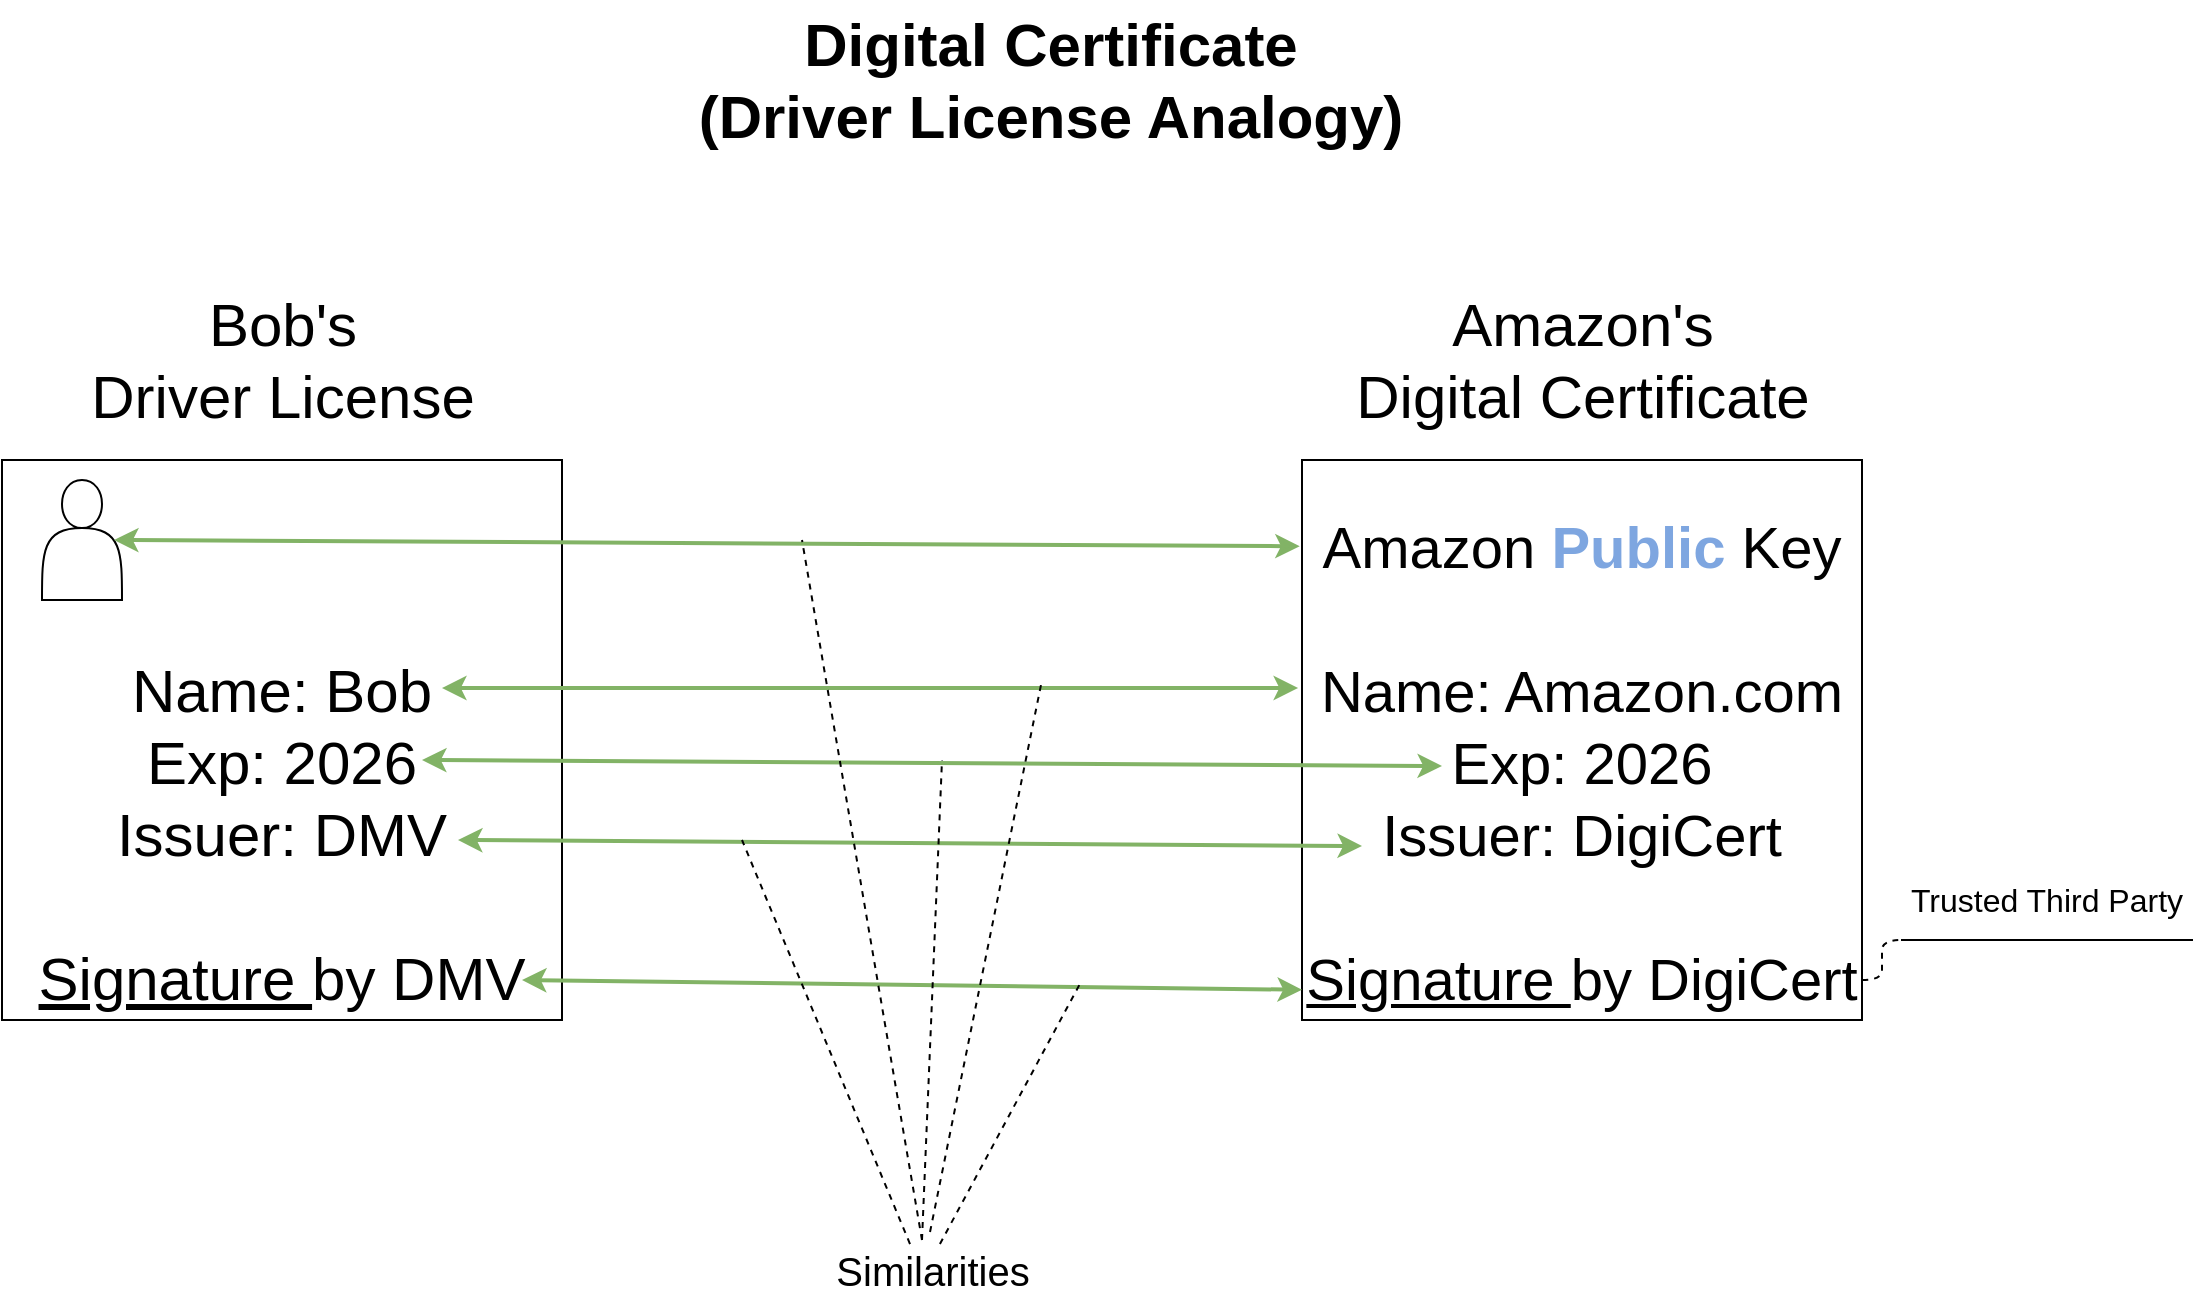 <mxfile version="12.6.4" type="github">
  <diagram id="CQ3KaExliSfZ6187Da4M" name="Page-1">
    <mxGraphModel dx="1422" dy="745" grid="1" gridSize="10" guides="1" tooltips="1" connect="1" arrows="1" fold="1" page="1" pageScale="1" pageWidth="1169" pageHeight="827" math="0" shadow="0">
      <root>
        <mxCell id="0"/>
        <mxCell id="1" parent="0"/>
        <mxCell id="skK5ssZXJBMdEnIlcwYf-1" value="Digital Certificate&lt;br style=&quot;font-size: 30px;&quot;&gt;(Driver License Analogy)" style="text;html=1;align=center;verticalAlign=middle;resizable=0;points=[];autosize=1;fontSize=30;fontStyle=1" vertex="1" parent="1">
          <mxGeometry x="399" y="10" width="370" height="80" as="geometry"/>
        </mxCell>
        <mxCell id="skK5ssZXJBMdEnIlcwYf-2" value="Name: Bob&lt;br&gt;Exp: 2026&lt;br&gt;Issuer: DMV&lt;br&gt;&lt;br&gt;&lt;u&gt;Signature &lt;/u&gt;by DMV" style="whiteSpace=wrap;html=1;aspect=fixed;fontSize=30;verticalAlign=bottom;" vertex="1" parent="1">
          <mxGeometry x="60" y="240" width="280" height="280" as="geometry"/>
        </mxCell>
        <mxCell id="skK5ssZXJBMdEnIlcwYf-4" value="" style="shape=actor;whiteSpace=wrap;html=1;fontSize=30;" vertex="1" parent="1">
          <mxGeometry x="80" y="250" width="40" height="60" as="geometry"/>
        </mxCell>
        <mxCell id="skK5ssZXJBMdEnIlcwYf-6" value="&lt;font style=&quot;font-size: 29px&quot;&gt;Amazon &lt;b&gt;&lt;font color=&quot;#7ea6e0&quot;&gt;Public &lt;/font&gt;&lt;/b&gt;Key&lt;br&gt;&lt;br&gt;Name: Amazon.com&lt;br&gt;Exp: 2026&lt;br&gt;Issuer: DigiCert&lt;br&gt;&lt;br&gt;&lt;u&gt;Signature &lt;/u&gt;by DigiCert&lt;/font&gt;" style="whiteSpace=wrap;html=1;aspect=fixed;fontSize=30;verticalAlign=bottom;" vertex="1" parent="1">
          <mxGeometry x="710" y="240" width="280" height="280" as="geometry"/>
        </mxCell>
        <mxCell id="skK5ssZXJBMdEnIlcwYf-8" value="Bob&#39;s&lt;br&gt;Driver License" style="text;html=1;align=center;verticalAlign=middle;resizable=0;points=[];autosize=1;fontSize=30;" vertex="1" parent="1">
          <mxGeometry x="95" y="150" width="210" height="80" as="geometry"/>
        </mxCell>
        <mxCell id="skK5ssZXJBMdEnIlcwYf-9" value="Amazon&#39;s&lt;br&gt;Digital Certificate" style="text;html=1;align=center;verticalAlign=middle;resizable=0;points=[];autosize=1;fontSize=30;" vertex="1" parent="1">
          <mxGeometry x="730" y="150" width="240" height="80" as="geometry"/>
        </mxCell>
        <mxCell id="skK5ssZXJBMdEnIlcwYf-10" value="&lt;font style=&quot;font-size: 16px&quot;&gt;Trusted Third Party&lt;/font&gt;" style="whiteSpace=wrap;html=1;shape=partialRectangle;top=0;left=0;bottom=1;right=0;points=[[0,1],[1,1]];strokeColor=#000000;fillColor=none;align=center;verticalAlign=middle;routingCenterY=0.5;snapToPoint=1;container=1;recursiveResize=0;autosize=1;treeFolding=1;treeMoving=1;fontSize=30;horizontal=1;" vertex="1" parent="1">
          <mxGeometry x="1010" y="430" width="145" height="50" as="geometry"/>
        </mxCell>
        <mxCell id="skK5ssZXJBMdEnIlcwYf-11" value="" style="edgeStyle=entityRelationEdgeStyle;startArrow=none;endArrow=none;segment=10;curved=1;fontSize=30;dashed=1;" edge="1" target="skK5ssZXJBMdEnIlcwYf-10" parent="1">
          <mxGeometry relative="1" as="geometry">
            <mxPoint x="990" y="500" as="sourcePoint"/>
          </mxGeometry>
        </mxCell>
        <mxCell id="skK5ssZXJBMdEnIlcwYf-12" value="" style="endArrow=classic;startArrow=classic;html=1;fontSize=30;exitX=0.9;exitY=0.5;exitDx=0;exitDy=0;exitPerimeter=0;entryX=-0.004;entryY=0.154;entryDx=0;entryDy=0;entryPerimeter=0;strokeWidth=2;fillColor=#d5e8d4;strokeColor=#82b366;" edge="1" parent="1" source="skK5ssZXJBMdEnIlcwYf-4" target="skK5ssZXJBMdEnIlcwYf-6">
          <mxGeometry width="50" height="50" relative="1" as="geometry">
            <mxPoint x="380" y="290" as="sourcePoint"/>
            <mxPoint x="680" y="290" as="targetPoint"/>
          </mxGeometry>
        </mxCell>
        <mxCell id="skK5ssZXJBMdEnIlcwYf-13" value="" style="endArrow=classic;startArrow=classic;html=1;fontSize=30;entryX=-0.007;entryY=0.407;entryDx=0;entryDy=0;entryPerimeter=0;strokeWidth=2;fillColor=#d5e8d4;strokeColor=#82b366;" edge="1" parent="1" target="skK5ssZXJBMdEnIlcwYf-6">
          <mxGeometry width="50" height="50" relative="1" as="geometry">
            <mxPoint x="280" y="354" as="sourcePoint"/>
            <mxPoint x="872.88" y="363.12" as="targetPoint"/>
          </mxGeometry>
        </mxCell>
        <mxCell id="skK5ssZXJBMdEnIlcwYf-14" value="" style="endArrow=classic;startArrow=classic;html=1;fontSize=30;exitX=0.9;exitY=0.5;exitDx=0;exitDy=0;exitPerimeter=0;strokeWidth=2;fillColor=#d5e8d4;strokeColor=#82b366;" edge="1" parent="1">
          <mxGeometry width="50" height="50" relative="1" as="geometry">
            <mxPoint x="270" y="390" as="sourcePoint"/>
            <mxPoint x="780" y="393" as="targetPoint"/>
          </mxGeometry>
        </mxCell>
        <mxCell id="skK5ssZXJBMdEnIlcwYf-15" value="" style="endArrow=classic;startArrow=classic;html=1;fontSize=30;exitX=0.9;exitY=0.5;exitDx=0;exitDy=0;exitPerimeter=0;strokeWidth=2;fillColor=#d5e8d4;strokeColor=#82b366;" edge="1" parent="1">
          <mxGeometry width="50" height="50" relative="1" as="geometry">
            <mxPoint x="288" y="430" as="sourcePoint"/>
            <mxPoint x="740" y="433" as="targetPoint"/>
          </mxGeometry>
        </mxCell>
        <mxCell id="skK5ssZXJBMdEnIlcwYf-16" value="" style="endArrow=classic;startArrow=classic;html=1;fontSize=30;exitX=0.9;exitY=0.5;exitDx=0;exitDy=0;exitPerimeter=0;entryX=0;entryY=0.946;entryDx=0;entryDy=0;entryPerimeter=0;strokeWidth=2;fillColor=#d5e8d4;strokeColor=#82b366;" edge="1" parent="1" target="skK5ssZXJBMdEnIlcwYf-6">
          <mxGeometry width="50" height="50" relative="1" as="geometry">
            <mxPoint x="320" y="500" as="sourcePoint"/>
            <mxPoint x="912.88" y="503.12" as="targetPoint"/>
          </mxGeometry>
        </mxCell>
        <mxCell id="skK5ssZXJBMdEnIlcwYf-17" value="Similarities" style="text;html=1;align=center;verticalAlign=middle;resizable=0;points=[];autosize=1;fontSize=20;" vertex="1" parent="1">
          <mxGeometry x="470" y="630" width="110" height="30" as="geometry"/>
        </mxCell>
        <mxCell id="skK5ssZXJBMdEnIlcwYf-18" value="" style="endArrow=none;dashed=1;html=1;strokeWidth=1;fontSize=20;" edge="1" parent="1">
          <mxGeometry width="50" height="50" relative="1" as="geometry">
            <mxPoint x="520" y="630" as="sourcePoint"/>
            <mxPoint x="460" y="280" as="targetPoint"/>
          </mxGeometry>
        </mxCell>
        <mxCell id="skK5ssZXJBMdEnIlcwYf-19" value="" style="endArrow=none;dashed=1;html=1;strokeWidth=1;fontSize=20;exitX=0.491;exitY=-0.133;exitDx=0;exitDy=0;exitPerimeter=0;" edge="1" parent="1" source="skK5ssZXJBMdEnIlcwYf-17">
          <mxGeometry width="50" height="50" relative="1" as="geometry">
            <mxPoint x="640" y="588" as="sourcePoint"/>
            <mxPoint x="580" y="350" as="targetPoint"/>
          </mxGeometry>
        </mxCell>
        <mxCell id="skK5ssZXJBMdEnIlcwYf-20" value="" style="endArrow=none;dashed=1;html=1;strokeWidth=1;fontSize=20;" edge="1" parent="1">
          <mxGeometry width="50" height="50" relative="1" as="geometry">
            <mxPoint x="520" y="630" as="sourcePoint"/>
            <mxPoint x="530" y="390" as="targetPoint"/>
          </mxGeometry>
        </mxCell>
        <mxCell id="skK5ssZXJBMdEnIlcwYf-21" value="" style="endArrow=none;dashed=1;html=1;strokeWidth=1;fontSize=20;exitX=0.4;exitY=0.067;exitDx=0;exitDy=0;exitPerimeter=0;" edge="1" parent="1" source="skK5ssZXJBMdEnIlcwYf-17">
          <mxGeometry width="50" height="50" relative="1" as="geometry">
            <mxPoint x="550" y="660" as="sourcePoint"/>
            <mxPoint x="430" y="430" as="targetPoint"/>
          </mxGeometry>
        </mxCell>
        <mxCell id="skK5ssZXJBMdEnIlcwYf-22" value="" style="endArrow=none;dashed=1;html=1;strokeWidth=1;fontSize=20;exitX=0.536;exitY=0.067;exitDx=0;exitDy=0;exitPerimeter=0;" edge="1" parent="1" source="skK5ssZXJBMdEnIlcwYf-17">
          <mxGeometry width="50" height="50" relative="1" as="geometry">
            <mxPoint x="560" y="670" as="sourcePoint"/>
            <mxPoint x="600" y="500" as="targetPoint"/>
          </mxGeometry>
        </mxCell>
      </root>
    </mxGraphModel>
  </diagram>
</mxfile>
